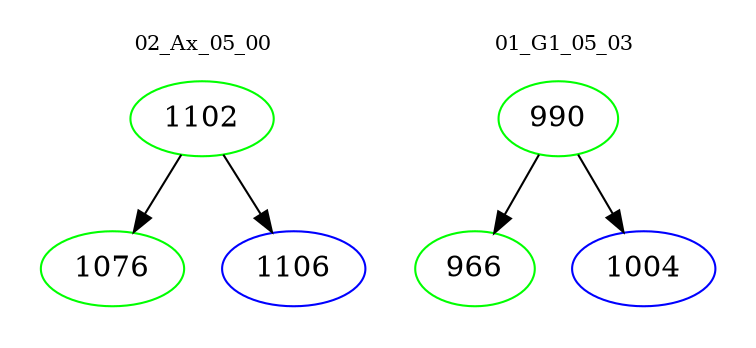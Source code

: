 digraph{
subgraph cluster_0 {
color = white
label = "02_Ax_05_00";
fontsize=10;
T0_1102 [label="1102", color="green"]
T0_1102 -> T0_1076 [color="black"]
T0_1076 [label="1076", color="green"]
T0_1102 -> T0_1106 [color="black"]
T0_1106 [label="1106", color="blue"]
}
subgraph cluster_1 {
color = white
label = "01_G1_05_03";
fontsize=10;
T1_990 [label="990", color="green"]
T1_990 -> T1_966 [color="black"]
T1_966 [label="966", color="green"]
T1_990 -> T1_1004 [color="black"]
T1_1004 [label="1004", color="blue"]
}
}

